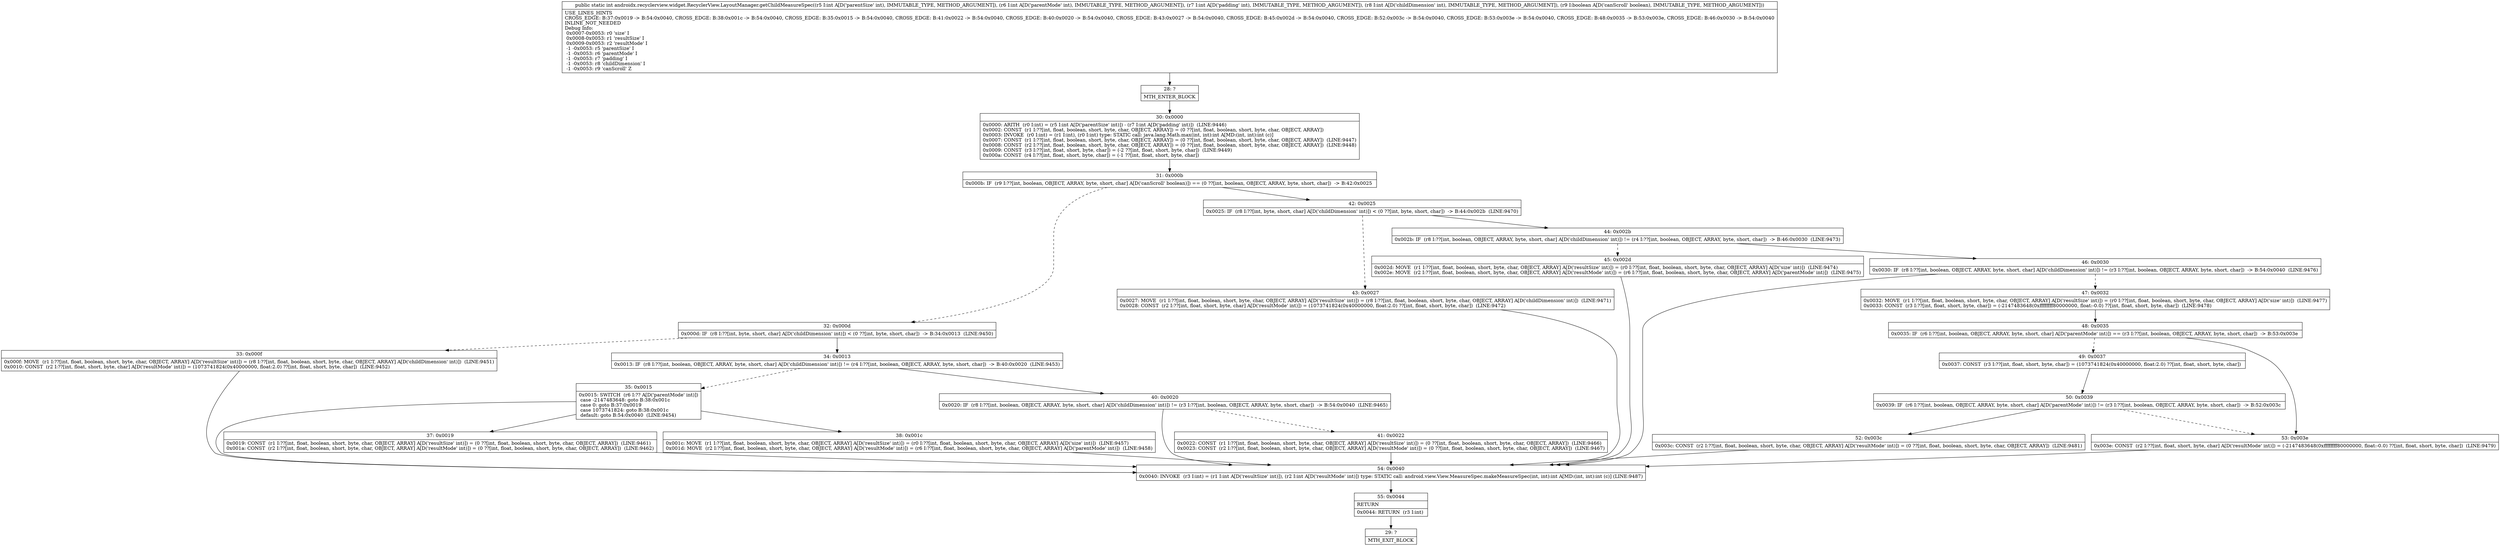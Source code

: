 digraph "CFG forandroidx.recyclerview.widget.RecyclerView.LayoutManager.getChildMeasureSpec(IIIIZ)I" {
Node_28 [shape=record,label="{28\:\ ?|MTH_ENTER_BLOCK\l}"];
Node_30 [shape=record,label="{30\:\ 0x0000|0x0000: ARITH  (r0 I:int) = (r5 I:int A[D('parentSize' int)]) \- (r7 I:int A[D('padding' int)])  (LINE:9446)\l0x0002: CONST  (r1 I:??[int, float, boolean, short, byte, char, OBJECT, ARRAY]) = (0 ??[int, float, boolean, short, byte, char, OBJECT, ARRAY]) \l0x0003: INVOKE  (r0 I:int) = (r1 I:int), (r0 I:int) type: STATIC call: java.lang.Math.max(int, int):int A[MD:(int, int):int (c)]\l0x0007: CONST  (r1 I:??[int, float, boolean, short, byte, char, OBJECT, ARRAY]) = (0 ??[int, float, boolean, short, byte, char, OBJECT, ARRAY])  (LINE:9447)\l0x0008: CONST  (r2 I:??[int, float, boolean, short, byte, char, OBJECT, ARRAY]) = (0 ??[int, float, boolean, short, byte, char, OBJECT, ARRAY])  (LINE:9448)\l0x0009: CONST  (r3 I:??[int, float, short, byte, char]) = (\-2 ??[int, float, short, byte, char])  (LINE:9449)\l0x000a: CONST  (r4 I:??[int, float, short, byte, char]) = (\-1 ??[int, float, short, byte, char]) \l}"];
Node_31 [shape=record,label="{31\:\ 0x000b|0x000b: IF  (r9 I:??[int, boolean, OBJECT, ARRAY, byte, short, char] A[D('canScroll' boolean)]) == (0 ??[int, boolean, OBJECT, ARRAY, byte, short, char])  \-\> B:42:0x0025 \l}"];
Node_32 [shape=record,label="{32\:\ 0x000d|0x000d: IF  (r8 I:??[int, byte, short, char] A[D('childDimension' int)]) \< (0 ??[int, byte, short, char])  \-\> B:34:0x0013  (LINE:9450)\l}"];
Node_33 [shape=record,label="{33\:\ 0x000f|0x000f: MOVE  (r1 I:??[int, float, boolean, short, byte, char, OBJECT, ARRAY] A[D('resultSize' int)]) = (r8 I:??[int, float, boolean, short, byte, char, OBJECT, ARRAY] A[D('childDimension' int)])  (LINE:9451)\l0x0010: CONST  (r2 I:??[int, float, short, byte, char] A[D('resultMode' int)]) = (1073741824(0x40000000, float:2.0) ??[int, float, short, byte, char])  (LINE:9452)\l}"];
Node_54 [shape=record,label="{54\:\ 0x0040|0x0040: INVOKE  (r3 I:int) = (r1 I:int A[D('resultSize' int)]), (r2 I:int A[D('resultMode' int)]) type: STATIC call: android.view.View.MeasureSpec.makeMeasureSpec(int, int):int A[MD:(int, int):int (c)] (LINE:9487)\l}"];
Node_55 [shape=record,label="{55\:\ 0x0044|RETURN\l|0x0044: RETURN  (r3 I:int) \l}"];
Node_29 [shape=record,label="{29\:\ ?|MTH_EXIT_BLOCK\l}"];
Node_34 [shape=record,label="{34\:\ 0x0013|0x0013: IF  (r8 I:??[int, boolean, OBJECT, ARRAY, byte, short, char] A[D('childDimension' int)]) != (r4 I:??[int, boolean, OBJECT, ARRAY, byte, short, char])  \-\> B:40:0x0020  (LINE:9453)\l}"];
Node_35 [shape=record,label="{35\:\ 0x0015|0x0015: SWITCH  (r6 I:?? A[D('parentMode' int)])\l case \-2147483648: goto B:38:0x001c\l case 0: goto B:37:0x0019\l case 1073741824: goto B:38:0x001c\l default: goto B:54:0x0040  (LINE:9454)\l}"];
Node_37 [shape=record,label="{37\:\ 0x0019|0x0019: CONST  (r1 I:??[int, float, boolean, short, byte, char, OBJECT, ARRAY] A[D('resultSize' int)]) = (0 ??[int, float, boolean, short, byte, char, OBJECT, ARRAY])  (LINE:9461)\l0x001a: CONST  (r2 I:??[int, float, boolean, short, byte, char, OBJECT, ARRAY] A[D('resultMode' int)]) = (0 ??[int, float, boolean, short, byte, char, OBJECT, ARRAY])  (LINE:9462)\l}"];
Node_38 [shape=record,label="{38\:\ 0x001c|0x001c: MOVE  (r1 I:??[int, float, boolean, short, byte, char, OBJECT, ARRAY] A[D('resultSize' int)]) = (r0 I:??[int, float, boolean, short, byte, char, OBJECT, ARRAY] A[D('size' int)])  (LINE:9457)\l0x001d: MOVE  (r2 I:??[int, float, boolean, short, byte, char, OBJECT, ARRAY] A[D('resultMode' int)]) = (r6 I:??[int, float, boolean, short, byte, char, OBJECT, ARRAY] A[D('parentMode' int)])  (LINE:9458)\l}"];
Node_40 [shape=record,label="{40\:\ 0x0020|0x0020: IF  (r8 I:??[int, boolean, OBJECT, ARRAY, byte, short, char] A[D('childDimension' int)]) != (r3 I:??[int, boolean, OBJECT, ARRAY, byte, short, char])  \-\> B:54:0x0040  (LINE:9465)\l}"];
Node_41 [shape=record,label="{41\:\ 0x0022|0x0022: CONST  (r1 I:??[int, float, boolean, short, byte, char, OBJECT, ARRAY] A[D('resultSize' int)]) = (0 ??[int, float, boolean, short, byte, char, OBJECT, ARRAY])  (LINE:9466)\l0x0023: CONST  (r2 I:??[int, float, boolean, short, byte, char, OBJECT, ARRAY] A[D('resultMode' int)]) = (0 ??[int, float, boolean, short, byte, char, OBJECT, ARRAY])  (LINE:9467)\l}"];
Node_42 [shape=record,label="{42\:\ 0x0025|0x0025: IF  (r8 I:??[int, byte, short, char] A[D('childDimension' int)]) \< (0 ??[int, byte, short, char])  \-\> B:44:0x002b  (LINE:9470)\l}"];
Node_43 [shape=record,label="{43\:\ 0x0027|0x0027: MOVE  (r1 I:??[int, float, boolean, short, byte, char, OBJECT, ARRAY] A[D('resultSize' int)]) = (r8 I:??[int, float, boolean, short, byte, char, OBJECT, ARRAY] A[D('childDimension' int)])  (LINE:9471)\l0x0028: CONST  (r2 I:??[int, float, short, byte, char] A[D('resultMode' int)]) = (1073741824(0x40000000, float:2.0) ??[int, float, short, byte, char])  (LINE:9472)\l}"];
Node_44 [shape=record,label="{44\:\ 0x002b|0x002b: IF  (r8 I:??[int, boolean, OBJECT, ARRAY, byte, short, char] A[D('childDimension' int)]) != (r4 I:??[int, boolean, OBJECT, ARRAY, byte, short, char])  \-\> B:46:0x0030  (LINE:9473)\l}"];
Node_45 [shape=record,label="{45\:\ 0x002d|0x002d: MOVE  (r1 I:??[int, float, boolean, short, byte, char, OBJECT, ARRAY] A[D('resultSize' int)]) = (r0 I:??[int, float, boolean, short, byte, char, OBJECT, ARRAY] A[D('size' int)])  (LINE:9474)\l0x002e: MOVE  (r2 I:??[int, float, boolean, short, byte, char, OBJECT, ARRAY] A[D('resultMode' int)]) = (r6 I:??[int, float, boolean, short, byte, char, OBJECT, ARRAY] A[D('parentMode' int)])  (LINE:9475)\l}"];
Node_46 [shape=record,label="{46\:\ 0x0030|0x0030: IF  (r8 I:??[int, boolean, OBJECT, ARRAY, byte, short, char] A[D('childDimension' int)]) != (r3 I:??[int, boolean, OBJECT, ARRAY, byte, short, char])  \-\> B:54:0x0040  (LINE:9476)\l}"];
Node_47 [shape=record,label="{47\:\ 0x0032|0x0032: MOVE  (r1 I:??[int, float, boolean, short, byte, char, OBJECT, ARRAY] A[D('resultSize' int)]) = (r0 I:??[int, float, boolean, short, byte, char, OBJECT, ARRAY] A[D('size' int)])  (LINE:9477)\l0x0033: CONST  (r3 I:??[int, float, short, byte, char]) = (\-2147483648(0xffffffff80000000, float:\-0.0) ??[int, float, short, byte, char])  (LINE:9478)\l}"];
Node_48 [shape=record,label="{48\:\ 0x0035|0x0035: IF  (r6 I:??[int, boolean, OBJECT, ARRAY, byte, short, char] A[D('parentMode' int)]) == (r3 I:??[int, boolean, OBJECT, ARRAY, byte, short, char])  \-\> B:53:0x003e \l}"];
Node_49 [shape=record,label="{49\:\ 0x0037|0x0037: CONST  (r3 I:??[int, float, short, byte, char]) = (1073741824(0x40000000, float:2.0) ??[int, float, short, byte, char]) \l}"];
Node_50 [shape=record,label="{50\:\ 0x0039|0x0039: IF  (r6 I:??[int, boolean, OBJECT, ARRAY, byte, short, char] A[D('parentMode' int)]) != (r3 I:??[int, boolean, OBJECT, ARRAY, byte, short, char])  \-\> B:52:0x003c \l}"];
Node_52 [shape=record,label="{52\:\ 0x003c|0x003c: CONST  (r2 I:??[int, float, boolean, short, byte, char, OBJECT, ARRAY] A[D('resultMode' int)]) = (0 ??[int, float, boolean, short, byte, char, OBJECT, ARRAY])  (LINE:9481)\l}"];
Node_53 [shape=record,label="{53\:\ 0x003e|0x003e: CONST  (r2 I:??[int, float, short, byte, char] A[D('resultMode' int)]) = (\-2147483648(0xffffffff80000000, float:\-0.0) ??[int, float, short, byte, char])  (LINE:9479)\l}"];
MethodNode[shape=record,label="{public static int androidx.recyclerview.widget.RecyclerView.LayoutManager.getChildMeasureSpec((r5 I:int A[D('parentSize' int), IMMUTABLE_TYPE, METHOD_ARGUMENT]), (r6 I:int A[D('parentMode' int), IMMUTABLE_TYPE, METHOD_ARGUMENT]), (r7 I:int A[D('padding' int), IMMUTABLE_TYPE, METHOD_ARGUMENT]), (r8 I:int A[D('childDimension' int), IMMUTABLE_TYPE, METHOD_ARGUMENT]), (r9 I:boolean A[D('canScroll' boolean), IMMUTABLE_TYPE, METHOD_ARGUMENT]))  | USE_LINES_HINTS\lCROSS_EDGE: B:37:0x0019 \-\> B:54:0x0040, CROSS_EDGE: B:38:0x001c \-\> B:54:0x0040, CROSS_EDGE: B:35:0x0015 \-\> B:54:0x0040, CROSS_EDGE: B:41:0x0022 \-\> B:54:0x0040, CROSS_EDGE: B:40:0x0020 \-\> B:54:0x0040, CROSS_EDGE: B:43:0x0027 \-\> B:54:0x0040, CROSS_EDGE: B:45:0x002d \-\> B:54:0x0040, CROSS_EDGE: B:52:0x003c \-\> B:54:0x0040, CROSS_EDGE: B:53:0x003e \-\> B:54:0x0040, CROSS_EDGE: B:48:0x0035 \-\> B:53:0x003e, CROSS_EDGE: B:46:0x0030 \-\> B:54:0x0040\lINLINE_NOT_NEEDED\lDebug Info:\l  0x0007\-0x0053: r0 'size' I\l  0x0008\-0x0053: r1 'resultSize' I\l  0x0009\-0x0053: r2 'resultMode' I\l  \-1 \-0x0053: r5 'parentSize' I\l  \-1 \-0x0053: r6 'parentMode' I\l  \-1 \-0x0053: r7 'padding' I\l  \-1 \-0x0053: r8 'childDimension' I\l  \-1 \-0x0053: r9 'canScroll' Z\l}"];
MethodNode -> Node_28;Node_28 -> Node_30;
Node_30 -> Node_31;
Node_31 -> Node_32[style=dashed];
Node_31 -> Node_42;
Node_32 -> Node_33[style=dashed];
Node_32 -> Node_34;
Node_33 -> Node_54;
Node_54 -> Node_55;
Node_55 -> Node_29;
Node_34 -> Node_35[style=dashed];
Node_34 -> Node_40;
Node_35 -> Node_37;
Node_35 -> Node_38;
Node_35 -> Node_54;
Node_37 -> Node_54;
Node_38 -> Node_54;
Node_40 -> Node_41[style=dashed];
Node_40 -> Node_54;
Node_41 -> Node_54;
Node_42 -> Node_43[style=dashed];
Node_42 -> Node_44;
Node_43 -> Node_54;
Node_44 -> Node_45[style=dashed];
Node_44 -> Node_46;
Node_45 -> Node_54;
Node_46 -> Node_47[style=dashed];
Node_46 -> Node_54;
Node_47 -> Node_48;
Node_48 -> Node_49[style=dashed];
Node_48 -> Node_53;
Node_49 -> Node_50;
Node_50 -> Node_52;
Node_50 -> Node_53[style=dashed];
Node_52 -> Node_54;
Node_53 -> Node_54;
}

